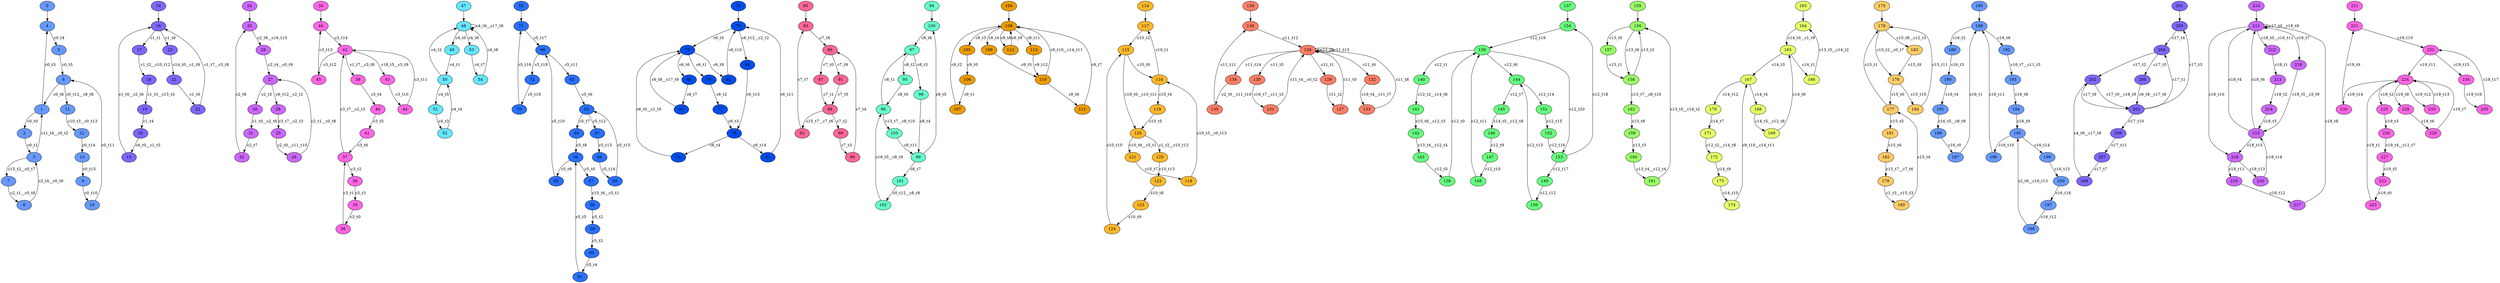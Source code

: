 digraph G {
  subgraph component0 {
0 [label="0" fillcolor="#6699FF" style=filled];
1 [label="1" fillcolor="#6699FF" style=filled];
2 [label="2" fillcolor="#6699FF" style=filled];
3 [label="3" fillcolor="#6699FF" style=filled];
4 [label="4" fillcolor="#6699FF" style=filled];
5 [label="5" fillcolor="#6699FF" style=filled];
6 [label="6" fillcolor="#6699FF" style=filled];
7 [label="7" fillcolor="#6699FF" style=filled];
8 [label="8" fillcolor="#6699FF" style=filled];
9 [label="9" fillcolor="#6699FF" style=filled];
10 [label="10" fillcolor="#6699FF" style=filled];
11 [label="11" fillcolor="#6699FF" style=filled];
12 [label="12" fillcolor="#6699FF" style=filled];
13 [label="13" fillcolor="#6699FF" style=filled];
1->2 [label="c0_t0" color=black ];
2->3 [label="c0_t1" color=black ];
1->4 [label="c0_t3" color=black ];
4->5 [label="c0_t4" color=black ];
5->6 [label="c0_t5" color=black ];
6->1 [label="c0_t6" color=black ];
9->10 [label="c0_t10" color=black ];
10->6 [label="c0_t11" color=black ];
12->13 [label="c0_t14" color=black ];
13->9 [label="c0_t15" color=black ];
0->4 [label="" color=black ];
3->1 [label="c11_t4__c0_t2" color=black ];
3->7 [label="c15_t2__c0_t7" color=black ];
11->12 [label="c10_t3__c0_t13" color=black ];
7->8 [label="c2_t1__c0_t8" color=black ];
6->11 [label="c0_t12__c8_t8" color=black ];
8->3 [label="c2_t4__c0_t9" color=black ];
  }
  subgraph component1 {
14 [label="14" fillcolor="#7F66FF" style=filled];
15 [label="15" fillcolor="#7F66FF" style=filled];
16 [label="16" fillcolor="#7F66FF" style=filled];
17 [label="17" fillcolor="#7F66FF" style=filled];
18 [label="18" fillcolor="#7F66FF" style=filled];
19 [label="19" fillcolor="#7F66FF" style=filled];
20 [label="20" fillcolor="#7F66FF" style=filled];
21 [label="21" fillcolor="#7F66FF" style=filled];
22 [label="22" fillcolor="#7F66FF" style=filled];
23 [label="23" fillcolor="#7F66FF" style=filled];
16->17 [label="c1_t1" color=black ];
19->20 [label="c1_t4" color=black ];
21->22 [label="c1_t6" color=black ];
16->23 [label="c1_t8" color=black ];
14->16 [label="" color=black ];
23->21 [label="c14_t0__c1_t9" color=black ];
20->15 [label="c6_t0__c1_t5" color=black ];
18->19 [label="c1_t3__c15_t3" color=black ];
17->18 [label="c1_t2__c10_t12" color=black ];
15->16 [label="c1_t0__c2_t6" color=black ];
22->16 [label="c1_t7__c3_t8" color=black ];
  }
  subgraph component2 {
24 [label="24" fillcolor="#CC66FF" style=filled];
25 [label="25" fillcolor="#CC66FF" style=filled];
26 [label="26" fillcolor="#CC66FF" style=filled];
27 [label="27" fillcolor="#CC66FF" style=filled];
28 [label="28" fillcolor="#CC66FF" style=filled];
29 [label="29" fillcolor="#CC66FF" style=filled];
30 [label="30" fillcolor="#CC66FF" style=filled];
31 [label="31" fillcolor="#CC66FF" style=filled];
32 [label="32" fillcolor="#CC66FF" style=filled];
33 [label="33" fillcolor="#CC66FF" style=filled];
27->30 [label="c2_t5" color=black ];
31->32 [label="c2_t7" color=black ];
32->33 [label="c2_t8" color=black ];
24->33 [label="" color=black ];
25->26 [label="c2_t0__c11_t10" color=black ];
27->28 [label="c6_t12__c2_t2" color=black ];
30->31 [label="c1_t0__c2_t6" color=black ];
26->27 [label="c2_t1__c0_t8" color=black ];
28->25 [label="c3_t7__c2_t3" color=black ];
29->27 [label="c2_t4__c0_t9" color=black ];
33->29 [label="c2_t9__c16_t13" color=black ];
  }
  subgraph component3 {
34 [label="34" fillcolor="#FF66E6" style=filled];
35 [label="35" fillcolor="#FF66E6" style=filled];
36 [label="36" fillcolor="#FF66E6" style=filled];
37 [label="37" fillcolor="#FF66E6" style=filled];
38 [label="38" fillcolor="#FF66E6" style=filled];
39 [label="39" fillcolor="#FF66E6" style=filled];
40 [label="40" fillcolor="#FF66E6" style=filled];
41 [label="41" fillcolor="#FF66E6" style=filled];
42 [label="42" fillcolor="#FF66E6" style=filled];
43 [label="43" fillcolor="#FF66E6" style=filled];
44 [label="44" fillcolor="#FF66E6" style=filled];
45 [label="45" fillcolor="#FF66E6" style=filled];
46 [label="46" fillcolor="#FF66E6" style=filled];
35->36 [label="c3_t0" color=black ];
36->37 [label="c3_t1" color=black ];
37->38 [label="c3_t2" color=black ];
38->35 [label="c3_t3" color=black ];
39->40 [label="c3_t4" color=black ];
40->41 [label="c3_t5" color=black ];
41->37 [label="c3_t6" color=black ];
43->44 [label="c3_t10" color=black ];
44->42 [label="c3_t11" color=black ];
42->45 [label="c3_t12" color=black ];
45->46 [label="c3_t13" color=black ];
46->42 [label="c3_t14" color=black ];
34->46 [label="" color=black ];
42->43 [label="c18_t5__c3_t9" color=black ];
42->39 [label="c1_t7__c3_t8" color=black ];
37->42 [label="c3_t7__c2_t3" color=black ];
  }
  subgraph component4 {
47 [label="47" fillcolor="#66E6FF" style=filled];
48 [label="48" fillcolor="#66E6FF" style=filled];
49 [label="49" fillcolor="#66E6FF" style=filled];
50 [label="50" fillcolor="#66E6FF" style=filled];
51 [label="51" fillcolor="#66E6FF" style=filled];
52 [label="52" fillcolor="#66E6FF" style=filled];
53 [label="53" fillcolor="#66E6FF" style=filled];
54 [label="54" fillcolor="#66E6FF" style=filled];
48->49 [label="c4_t0" color=black ];
49->50 [label="c4_t1" color=black ];
50->48 [label="c4_t2" color=black ];
51->52 [label="c4_t3" color=black ];
52->50 [label="c4_t4" color=black ];
50->51 [label="c4_t5" color=black ];
48->53 [label="c4_t6" color=black ];
53->54 [label="c4_t7" color=black ];
54->48 [label="c4_t8" color=black ];
47->48 [label="" color=black ];
48->48 [label="c4_t9__c17_t8" color=black ];
  }
  subgraph component5 {
55 [label="55" fillcolor="#2970FF" style=filled];
56 [label="56" fillcolor="#2970FF" style=filled];
57 [label="57" fillcolor="#2970FF" style=filled];
58 [label="58" fillcolor="#2970FF" style=filled];
59 [label="59" fillcolor="#2970FF" style=filled];
60 [label="60" fillcolor="#2970FF" style=filled];
61 [label="61" fillcolor="#2970FF" style=filled];
62 [label="62" fillcolor="#2970FF" style=filled];
63 [label="63" fillcolor="#2970FF" style=filled];
64 [label="64" fillcolor="#2970FF" style=filled];
65 [label="65" fillcolor="#2970FF" style=filled];
66 [label="66" fillcolor="#2970FF" style=filled];
67 [label="67" fillcolor="#2970FF" style=filled];
68 [label="68" fillcolor="#2970FF" style=filled];
69 [label="69" fillcolor="#2970FF" style=filled];
70 [label="70" fillcolor="#2970FF" style=filled];
71 [label="71" fillcolor="#2970FF" style=filled];
72 [label="72" fillcolor="#2970FF" style=filled];
56->57 [label="c5_t0" color=black ];
58->59 [label="c5_t2" color=black ];
59->60 [label="c5_t3" color=black ];
60->61 [label="c5_t4" color=black ];
61->56 [label="c5_t5" color=black ];
62->63 [label="c5_t6" color=black ];
63->64 [label="c5_t7" color=black ];
64->56 [label="c5_t8" color=black ];
56->65 [label="c5_t9" color=black ];
65->66 [label="c5_t10" color=black ];
66->62 [label="c5_t11" color=black ];
63->67 [label="c5_t12" color=black ];
67->68 [label="c5_t13" color=black ];
68->69 [label="c5_t14" color=black ];
69->63 [label="c5_t15" color=black ];
70->71 [label="c5_t16" color=black ];
71->66 [label="c5_t17" color=black ];
66->72 [label="c5_t18" color=black ];
72->70 [label="c5_t19" color=black ];
55->71 [label="" color=black ];
57->58 [label="c10_t6__c5_t1" color=black ];
  }
  subgraph component6 {
73 [label="73" fillcolor="#004EEB" style=filled];
74 [label="74" fillcolor="#004EEB" style=filled];
75 [label="75" fillcolor="#004EEB" style=filled];
76 [label="76" fillcolor="#004EEB" style=filled];
77 [label="77" fillcolor="#004EEB" style=filled];
78 [label="78" fillcolor="#004EEB" style=filled];
79 [label="79" fillcolor="#004EEB" style=filled];
80 [label="80" fillcolor="#004EEB" style=filled];
81 [label="81" fillcolor="#004EEB" style=filled];
82 [label="82" fillcolor="#004EEB" style=filled];
83 [label="83" fillcolor="#004EEB" style=filled];
84 [label="84" fillcolor="#004EEB" style=filled];
75->76 [label="c6_t1" color=black ];
76->77 [label="c6_t2" color=black ];
77->78 [label="c6_t3" color=black ];
78->74 [label="c6_t4" color=black ];
79->75 [label="c6_t5" color=black ];
75->80 [label="c6_t6" color=black ];
80->81 [label="c6_t7" color=black ];
75->82 [label="c6_t9" color=black ];
82->79 [label="c6_t10" color=black ];
83->79 [label="c6_t11" color=black ];
84->78 [label="c6_t13" color=black ];
78->83 [label="c6_t14" color=black ];
73->79 [label="" color=black ];
74->75 [label="c6_t0__c1_t5" color=black ];
81->75 [label="c6_t8__c17_t6" color=black ];
79->84 [label="c6_t12__c2_t2" color=black ];
  }
  subgraph component7 {
85 [label="85" fillcolor="#FF6699" style=filled];
86 [label="86" fillcolor="#FF6699" style=filled];
87 [label="87" fillcolor="#FF6699" style=filled];
88 [label="88" fillcolor="#FF6699" style=filled];
89 [label="89" fillcolor="#FF6699" style=filled];
90 [label="90" fillcolor="#FF6699" style=filled];
91 [label="91" fillcolor="#FF6699" style=filled];
92 [label="92" fillcolor="#FF6699" style=filled];
93 [label="93" fillcolor="#FF6699" style=filled];
86->87 [label="c7_t0" color=black ];
87->88 [label="c7_t1" color=black ];
88->89 [label="c7_t2" color=black ];
89->90 [label="c7_t3" color=black ];
90->86 [label="c7_t4" color=black ];
91->88 [label="c7_t5" color=black ];
92->93 [label="c7_t7" color=black ];
93->86 [label="c7_t8" color=black ];
86->91 [label="c7_t9" color=black ];
85->93 [label="" color=black ];
88->92 [label="c15_t7__c7_t6" color=black ];
  }
  subgraph component8 {
94 [label="94" fillcolor="#66FFCC" style=filled];
95 [label="95" fillcolor="#66FFCC" style=filled];
96 [label="96" fillcolor="#66FFCC" style=filled];
97 [label="97" fillcolor="#66FFCC" style=filled];
98 [label="98" fillcolor="#66FFCC" style=filled];
99 [label="99" fillcolor="#66FFCC" style=filled];
100 [label="100" fillcolor="#66FFCC" style=filled];
101 [label="101" fillcolor="#66FFCC" style=filled];
102 [label="102" fillcolor="#66FFCC" style=filled];
103 [label="103" fillcolor="#66FFCC" style=filled];
95->96 [label="c8_t0" color=black ];
96->97 [label="c8_t1" color=black ];
97->95 [label="c8_t2" color=black ];
97->98 [label="c8_t3" color=black ];
98->99 [label="c8_t4" color=black ];
99->100 [label="c8_t5" color=black ];
100->97 [label="c8_t6" color=black ];
99->101 [label="c8_t7" color=black ];
103->99 [label="c8_t11" color=black ];
94->100 [label="" color=black ];
102->96 [label="c16_t5__c8_t9" color=black ];
96->103 [label="c13_t7__c8_t10" color=black ];
101->102 [label="c0_t12__c8_t8" color=black ];
  }
  subgraph component9 {
104 [label="104" fillcolor="#EB9C00" style=filled];
105 [label="105" fillcolor="#EB9C00" style=filled];
106 [label="106" fillcolor="#EB9C00" style=filled];
107 [label="107" fillcolor="#EB9C00" style=filled];
108 [label="108" fillcolor="#EB9C00" style=filled];
109 [label="109" fillcolor="#EB9C00" style=filled];
110 [label="110" fillcolor="#EB9C00" style=filled];
111 [label="111" fillcolor="#EB9C00" style=filled];
112 [label="112" fillcolor="#EB9C00" style=filled];
113 [label="113" fillcolor="#EB9C00" style=filled];
105->106 [label="c9_t0" color=black ];
106->107 [label="c9_t1" color=black ];
107->108 [label="c9_t2" color=black ];
108->105 [label="c9_t3" color=black ];
108->109 [label="c9_t4" color=black ];
109->110 [label="c9_t5" color=black ];
110->111 [label="c9_t6" color=black ];
111->108 [label="c9_t7" color=black ];
108->112 [label="c9_t8" color=black ];
112->108 [label="c9_t9" color=black ];
108->113 [label="c9_t11" color=black ];
113->110 [label="c9_t12" color=black ];
104->108 [label="" color=black ];
110->108 [label="c9_t10__c14_t11" color=black ];
  }
  subgraph component10 {
114 [label="114" fillcolor="#FFB829" style=filled];
115 [label="115" fillcolor="#FFB829" style=filled];
116 [label="116" fillcolor="#FFB829" style=filled];
117 [label="117" fillcolor="#FFB829" style=filled];
118 [label="118" fillcolor="#FFB829" style=filled];
119 [label="119" fillcolor="#FFB829" style=filled];
120 [label="120" fillcolor="#FFB829" style=filled];
121 [label="121" fillcolor="#FFB829" style=filled];
122 [label="122" fillcolor="#FFB829" style=filled];
123 [label="123" fillcolor="#FFB829" style=filled];
124 [label="124" fillcolor="#FFB829" style=filled];
125 [label="125" fillcolor="#FFB829" style=filled];
115->116 [label="c10_t0" color=black ];
116->117 [label="c10_t1" color=black ];
117->115 [label="c10_t2" color=black ];
116->119 [label="c10_t4" color=black ];
119->120 [label="c10_t5" color=black ];
121->118 [label="c10_t7" color=black ];
122->123 [label="c10_t8" color=black ];
123->124 [label="c10_t9" color=black ];
124->115 [label="c10_t10" color=black ];
125->122 [label="c10_t13" color=black ];
114->117 [label="" color=black ];
120->125 [label="c1_t2__c10_t12" color=black ];
115->120 [label="c18_t0__c10_t11" color=black ];
120->121 [label="c10_t6__c5_t1" color=black ];
118->116 [label="c10_t3__c0_t13" color=black ];
  }
  subgraph component11 {
126 [label="126" fillcolor="#FF7F66" style=filled];
127 [label="127" fillcolor="#FF7F66" style=filled];
128 [label="128" fillcolor="#FF7F66" style=filled];
129 [label="129" fillcolor="#FF7F66" style=filled];
130 [label="130" fillcolor="#FF7F66" style=filled];
131 [label="131" fillcolor="#FF7F66" style=filled];
132 [label="132" fillcolor="#FF7F66" style=filled];
133 [label="133" fillcolor="#FF7F66" style=filled];
134 [label="134" fillcolor="#FF7F66" style=filled];
135 [label="135" fillcolor="#FF7F66" style=filled];
136 [label="136" fillcolor="#FF7F66" style=filled];
127->128 [label="c11_t0" color=black ];
128->129 [label="c11_t1" color=black ];
129->127 [label="c11_t2" color=black ];
128->130 [label="c11_t5" color=black ];
128->132 [label="c11_t6" color=black ];
133->128 [label="c11_t8" color=black ];
128->128 [label="c11_t9" color=black ];
135->136 [label="c11_t11" color=black ];
136->128 [label="c11_t12" color=black ];
128->128 [label="c11_t13" color=black ];
128->134 [label="c11_t14" color=black ];
126->136 [label="" color=black ];
130->131 [label="c16_t7__c11_t3" color=black ];
131->128 [label="c11_t4__c0_t2" color=black ];
134->135 [label="c2_t0__c11_t10" color=black ];
132->133 [label="c19_t4__c11_t7" color=black ];
  }
  subgraph component12 {
137 [label="137" fillcolor="#66FF7F" style=filled];
138 [label="138" fillcolor="#66FF7F" style=filled];
139 [label="139" fillcolor="#66FF7F" style=filled];
140 [label="140" fillcolor="#66FF7F" style=filled];
141 [label="141" fillcolor="#66FF7F" style=filled];
142 [label="142" fillcolor="#66FF7F" style=filled];
143 [label="143" fillcolor="#66FF7F" style=filled];
144 [label="144" fillcolor="#66FF7F" style=filled];
145 [label="145" fillcolor="#66FF7F" style=filled];
146 [label="146" fillcolor="#66FF7F" style=filled];
147 [label="147" fillcolor="#66FF7F" style=filled];
148 [label="148" fillcolor="#66FF7F" style=filled];
149 [label="149" fillcolor="#66FF7F" style=filled];
150 [label="150" fillcolor="#66FF7F" style=filled];
151 [label="151" fillcolor="#66FF7F" style=filled];
152 [label="152" fillcolor="#66FF7F" style=filled];
153 [label="153" fillcolor="#66FF7F" style=filled];
154 [label="154" fillcolor="#66FF7F" style=filled];
138->139 [label="c12_t0" color=black ];
139->140 [label="c12_t1" color=black ];
143->138 [label="c12_t5" color=black ];
139->144 [label="c12_t6" color=black ];
144->145 [label="c12_t7" color=black ];
146->147 [label="c12_t9" color=black ];
147->148 [label="c12_t10" color=black ];
148->139 [label="c12_t11" color=black ];
149->150 [label="c12_t12" color=black ];
150->144 [label="c12_t13" color=black ];
144->151 [label="c12_t14" color=black ];
151->152 [label="c12_t15" color=black ];
152->153 [label="c12_t16" color=black ];
153->149 [label="c12_t17" color=black ];
153->154 [label="c12_t18" color=black ];
154->139 [label="c12_t19" color=black ];
139->153 [label="c12_t20" color=black ];
137->154 [label="" color=black ];
145->146 [label="c14_t5__c12_t8" color=black ];
141->142 [label="c15_t8__c12_t3" color=black ];
142->143 [label="c13_t4__c12_t4" color=black ];
140->141 [label="c12_t2__c14_t8" color=black ];
  }
  subgraph component13 {
155 [label="155" fillcolor="#99FF66" style=filled];
156 [label="156" fillcolor="#99FF66" style=filled];
157 [label="157" fillcolor="#99FF66" style=filled];
158 [label="158" fillcolor="#99FF66" style=filled];
159 [label="159" fillcolor="#99FF66" style=filled];
160 [label="160" fillcolor="#99FF66" style=filled];
161 [label="161" fillcolor="#99FF66" style=filled];
162 [label="162" fillcolor="#99FF66" style=filled];
156->157 [label="c13_t0" color=black ];
157->158 [label="c13_t1" color=black ];
158->156 [label="c13_t2" color=black ];
159->160 [label="c13_t3" color=black ];
156->158 [label="c13_t6" color=black ];
162->159 [label="c13_t8" color=black ];
155->156 [label="" color=black ];
161->156 [label="c13_t5__c14_t2" color=black ];
160->161 [label="c13_t4__c12_t4" color=black ];
158->162 [label="c13_t7__c8_t10" color=black ];
  }
  subgraph component14 {
163 [label="163" fillcolor="#E6FF66" style=filled];
164 [label="164" fillcolor="#E6FF66" style=filled];
165 [label="165" fillcolor="#E6FF66" style=filled];
166 [label="166" fillcolor="#E6FF66" style=filled];
167 [label="167" fillcolor="#E6FF66" style=filled];
168 [label="168" fillcolor="#E6FF66" style=filled];
169 [label="169" fillcolor="#E6FF66" style=filled];
170 [label="170" fillcolor="#E6FF66" style=filled];
171 [label="171" fillcolor="#E6FF66" style=filled];
172 [label="172" fillcolor="#E6FF66" style=filled];
173 [label="173" fillcolor="#E6FF66" style=filled];
174 [label="174" fillcolor="#E6FF66" style=filled];
165->166 [label="c14_t1" color=black ];
165->167 [label="c14_t3" color=black ];
167->168 [label="c14_t4" color=black ];
169->165 [label="c14_t6" color=black ];
170->171 [label="c14_t7" color=black ];
172->173 [label="c14_t9" color=black ];
173->174 [label="c14_t10" color=black ];
167->170 [label="c14_t12" color=black ];
163->164 [label="" color=black ];
164->165 [label="c14_t0__c1_t9" color=black ];
168->169 [label="c14_t5__c12_t8" color=black ];
166->164 [label="c13_t5__c14_t2" color=black ];
174->167 [label="c9_t10__c14_t11" color=black ];
171->172 [label="c12_t2__c14_t8" color=black ];
  }
  subgraph component15 {
175 [label="175" fillcolor="#FFCC66" style=filled];
176 [label="176" fillcolor="#FFCC66" style=filled];
177 [label="177" fillcolor="#FFCC66" style=filled];
178 [label="178" fillcolor="#FFCC66" style=filled];
179 [label="179" fillcolor="#FFCC66" style=filled];
180 [label="180" fillcolor="#FFCC66" style=filled];
181 [label="181" fillcolor="#FFCC66" style=filled];
182 [label="182" fillcolor="#FFCC66" style=filled];
183 [label="183" fillcolor="#FFCC66" style=filled];
184 [label="184" fillcolor="#FFCC66" style=filled];
176->177 [label="c15_t0" color=black ];
177->178 [label="c15_t1" color=black ];
180->177 [label="c15_t4" color=black ];
177->181 [label="c15_t5" color=black ];
181->182 [label="c15_t6" color=black ];
183->176 [label="c15_t9" color=black ];
176->184 [label="c15_t10" color=black ];
184->178 [label="c15_t11" color=black ];
175->178 [label="" color=black ];
179->180 [label="c1_t3__c15_t3" color=black ];
178->183 [label="c15_t8__c12_t3" color=black ];
182->179 [label="c15_t7__c7_t6" color=black ];
178->176 [label="c15_t2__c0_t7" color=black ];
  }
  subgraph component16 {
185 [label="185" fillcolor="#6699FF" style=filled];
186 [label="186" fillcolor="#6699FF" style=filled];
187 [label="187" fillcolor="#6699FF" style=filled];
188 [label="188" fillcolor="#6699FF" style=filled];
189 [label="189" fillcolor="#6699FF" style=filled];
190 [label="190" fillcolor="#6699FF" style=filled];
191 [label="191" fillcolor="#6699FF" style=filled];
192 [label="192" fillcolor="#6699FF" style=filled];
193 [label="193" fillcolor="#6699FF" style=filled];
194 [label="194" fillcolor="#6699FF" style=filled];
195 [label="195" fillcolor="#6699FF" style=filled];
196 [label="196" fillcolor="#6699FF" style=filled];
197 [label="197" fillcolor="#6699FF" style=filled];
198 [label="198" fillcolor="#6699FF" style=filled];
199 [label="199" fillcolor="#6699FF" style=filled];
200 [label="200" fillcolor="#6699FF" style=filled];
186->187 [label="c16_t0" color=black ];
187->188 [label="c16_t1" color=black ];
188->189 [label="c16_t2" color=black ];
189->190 [label="c16_t3" color=black ];
190->191 [label="c16_t4" color=black ];
188->192 [label="c16_t6" color=black ];
193->194 [label="c16_t8" color=black ];
194->195 [label="c16_t9" color=black ];
195->196 [label="c16_t10" color=black ];
196->188 [label="c16_t11" color=black ];
197->198 [label="c16_t12" color=black ];
195->199 [label="c16_t14" color=black ];
199->200 [label="c16_t15" color=black ];
200->197 [label="c16_t16" color=black ];
185->188 [label="" color=black ];
192->193 [label="c16_t7__c11_t3" color=black ];
191->186 [label="c16_t5__c8_t9" color=black ];
198->195 [label="c2_t9__c16_t13" color=black ];
  }
  subgraph component17 {
201 [label="201" fillcolor="#7F66FF" style=filled];
202 [label="202" fillcolor="#7F66FF" style=filled];
203 [label="203" fillcolor="#7F66FF" style=filled];
204 [label="204" fillcolor="#7F66FF" style=filled];
205 [label="205" fillcolor="#7F66FF" style=filled];
206 [label="206" fillcolor="#7F66FF" style=filled];
207 [label="207" fillcolor="#7F66FF" style=filled];
208 [label="208" fillcolor="#7F66FF" style=filled];
209 [label="209" fillcolor="#7F66FF" style=filled];
203->204 [label="c17_t1" color=black ];
204->202 [label="c17_t2" color=black ];
203->205 [label="c17_t3" color=black ];
205->204 [label="c17_t4" color=black ];
204->206 [label="c17_t5" color=black ];
207->208 [label="c17_t7" color=black ];
202->203 [label="c17_t9" color=black ];
203->209 [label="c17_t10" color=black ];
209->207 [label="c17_t11" color=black ];
201->205 [label="" color=black ];
202->203 [label="c17_t0__c18_t9" color=black ];
208->202 [label="c4_t9__c17_t8" color=black ];
206->203 [label="c6_t8__c17_t6" color=black ];
  }
  subgraph component18 {
210 [label="210" fillcolor="#CC66FF" style=filled];
211 [label="211" fillcolor="#CC66FF" style=filled];
212 [label="212" fillcolor="#CC66FF" style=filled];
213 [label="213" fillcolor="#CC66FF" style=filled];
214 [label="214" fillcolor="#CC66FF" style=filled];
215 [label="215" fillcolor="#CC66FF" style=filled];
216 [label="216" fillcolor="#CC66FF" style=filled];
217 [label="217" fillcolor="#CC66FF" style=filled];
218 [label="218" fillcolor="#CC66FF" style=filled];
219 [label="219" fillcolor="#CC66FF" style=filled];
220 [label="220" fillcolor="#CC66FF" style=filled];
212->213 [label="c18_t1" color=black ];
213->214 [label="c18_t2" color=black ];
214->215 [label="c18_t3" color=black ];
215->211 [label="c18_t4" color=black ];
215->211 [label="c18_t6" color=black ];
211->216 [label="c18_t7" color=black ];
217->211 [label="c18_t8" color=black ];
211->218 [label="c18_t10" color=black ];
218->219 [label="c18_t11" color=black ];
219->217 [label="c18_t12" color=black ];
218->220 [label="c18_t13" color=black ];
220->215 [label="c18_t14" color=black ];
215->218 [label="c18_t15" color=black ];
210->211 [label="" color=black ];
211->211 [label="c17_t0__c18_t9" color=black ];
216->215 [label="c18_t5__c3_t9" color=black ];
211->212 [label="c18_t0__c10_t11" color=black ];
  }
  subgraph component19 {
221 [label="221" fillcolor="#FF66E6" style=filled];
222 [label="222" fillcolor="#FF66E6" style=filled];
223 [label="223" fillcolor="#FF66E6" style=filled];
224 [label="224" fillcolor="#FF66E6" style=filled];
225 [label="225" fillcolor="#FF66E6" style=filled];
226 [label="226" fillcolor="#FF66E6" style=filled];
227 [label="227" fillcolor="#FF66E6" style=filled];
228 [label="228" fillcolor="#FF66E6" style=filled];
229 [label="229" fillcolor="#FF66E6" style=filled];
230 [label="230" fillcolor="#FF66E6" style=filled];
231 [label="231" fillcolor="#FF66E6" style=filled];
232 [label="232" fillcolor="#FF66E6" style=filled];
233 [label="233" fillcolor="#FF66E6" style=filled];
234 [label="234" fillcolor="#FF66E6" style=filled];
235 [label="235" fillcolor="#FF66E6" style=filled];
222->223 [label="c19_t0" color=black ];
223->224 [label="c19_t1" color=black ];
224->225 [label="c19_t2" color=black ];
225->226 [label="c19_t3" color=black ];
227->222 [label="c19_t5" color=black ];
228->229 [label="c19_t6" color=black ];
229->224 [label="c19_t7" color=black ];
224->228 [label="c19_t8" color=black ];
230->231 [label="c19_t9" color=black ];
231->232 [label="c19_t10" color=black ];
232->224 [label="c19_t11" color=black ];
224->233 [label="c19_t12" color=black ];
233->224 [label="c19_t13" color=black ];
224->230 [label="c19_t14" color=black ];
232->234 [label="c19_t15" color=black ];
234->235 [label="c19_t16" color=black ];
235->232 [label="c19_t17" color=black ];
221->231 [label="" color=black ];
226->227 [label="c19_t4__c11_t7" color=black ];
  }
}
